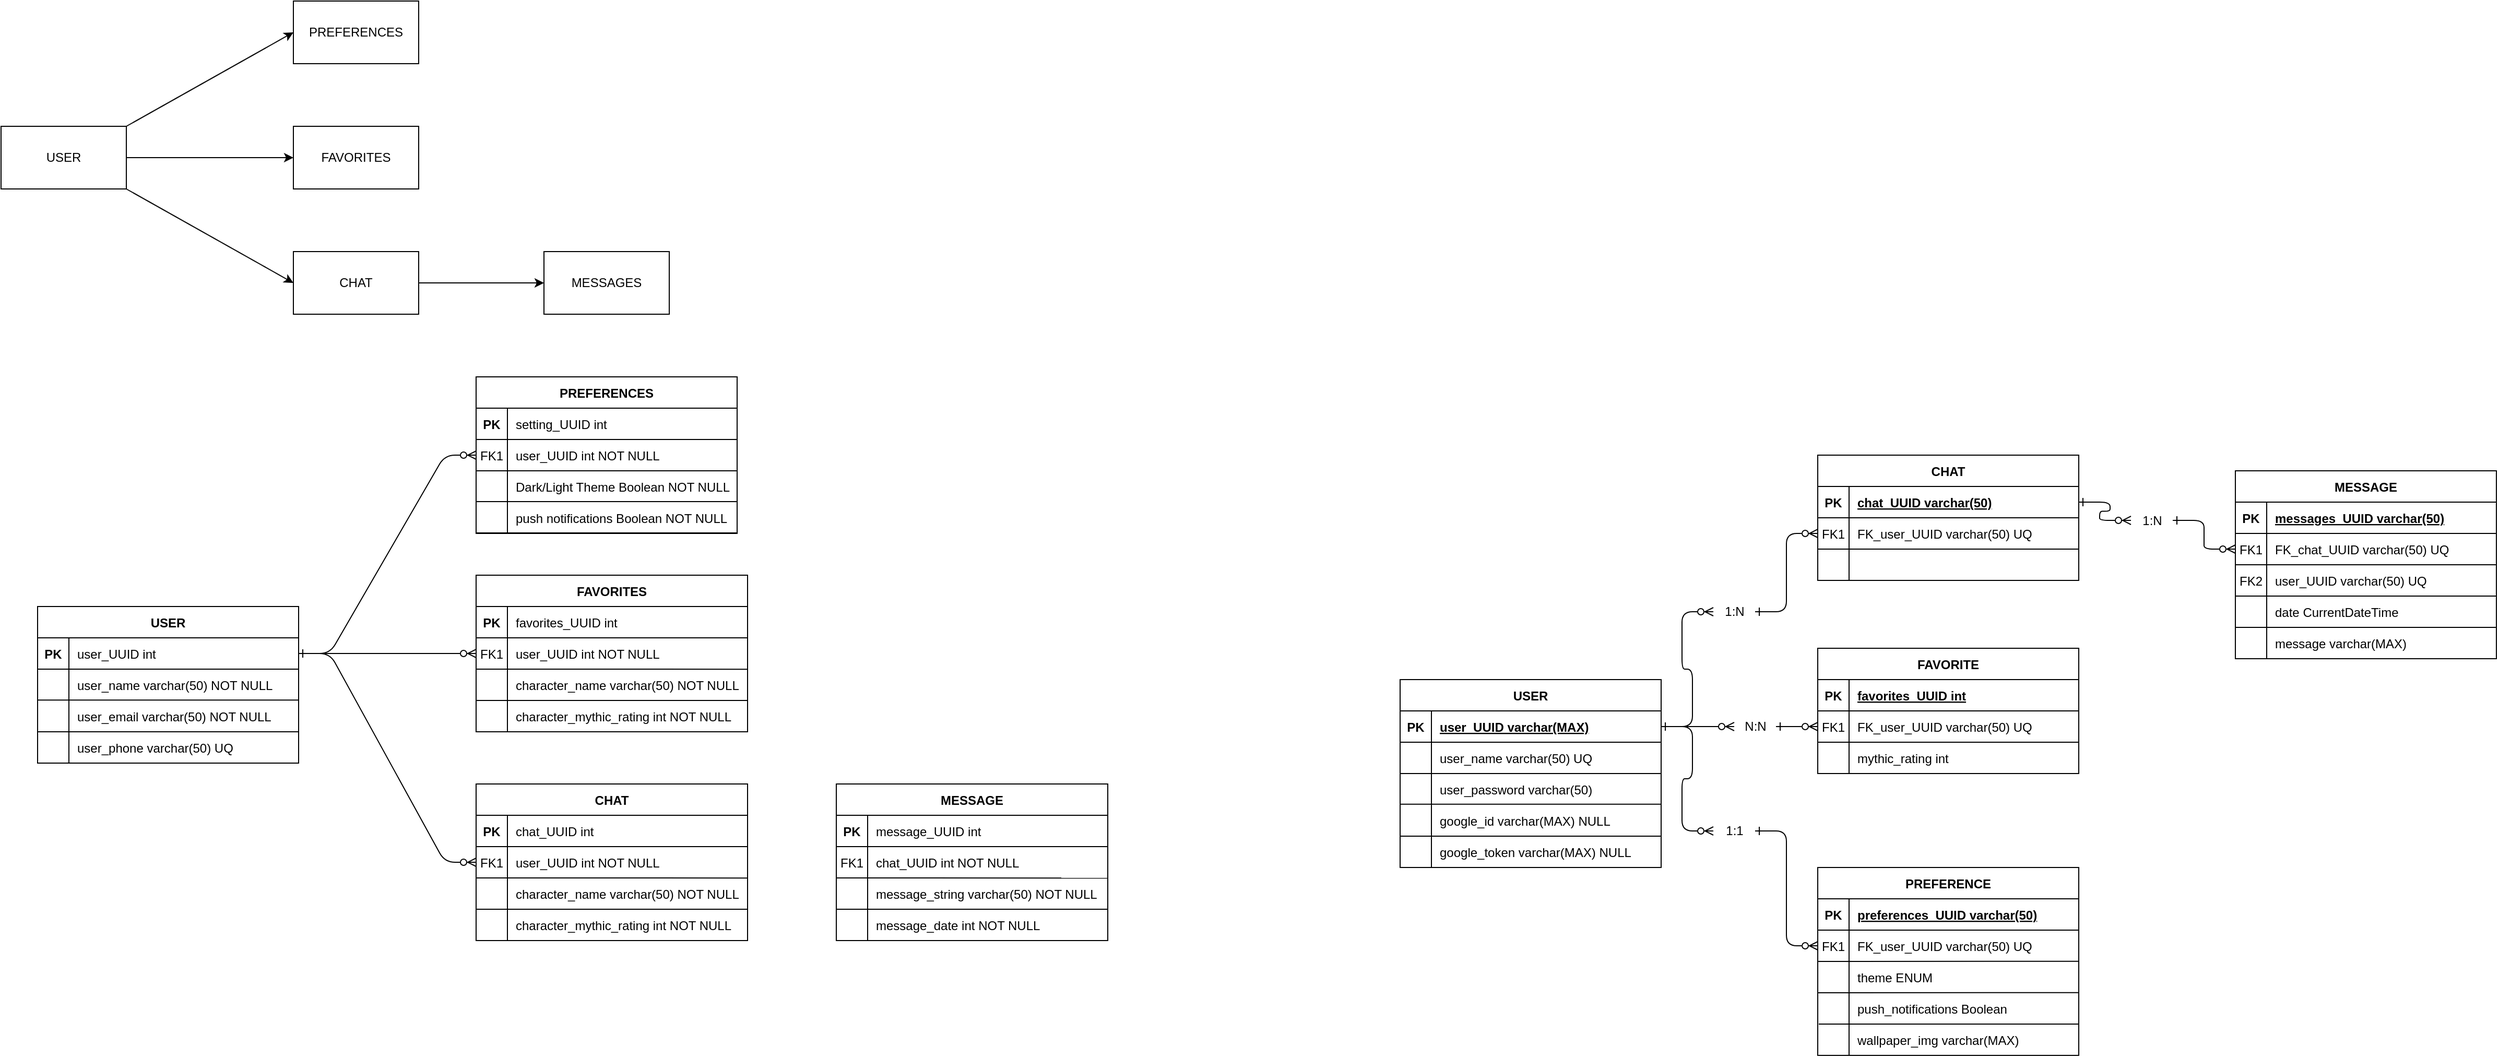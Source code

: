 <mxfile version="24.2.2" type="device">
  <diagram id="R2lEEEUBdFMjLlhIrx00" name="Page-1">
    <mxGraphModel dx="1434" dy="754" grid="1" gridSize="10" guides="1" tooltips="1" connect="1" arrows="1" fold="1" page="1" pageScale="1" pageWidth="850" pageHeight="1100" math="0" shadow="0" extFonts="Permanent Marker^https://fonts.googleapis.com/css?family=Permanent+Marker">
      <root>
        <mxCell id="0" />
        <mxCell id="1" parent="0" />
        <mxCell id="pJBDbU0Bk885zVce_EuW-1" value="" style="edgeStyle=entityRelationEdgeStyle;endArrow=ERzeroToMany;startArrow=ERone;endFill=1;startFill=0;" parent="1" source="pJBDbU0Bk885zVce_EuW-13" target="pJBDbU0Bk885zVce_EuW-6" edge="1">
          <mxGeometry width="100" height="100" relative="1" as="geometry">
            <mxPoint x="855" y="1420" as="sourcePoint" />
            <mxPoint x="955" y="1320" as="targetPoint" />
          </mxGeometry>
        </mxCell>
        <mxCell id="pJBDbU0Bk885zVce_EuW-2" value="PREFERENCES" style="shape=table;startSize=30;container=1;collapsible=1;childLayout=tableLayout;fixedRows=1;rowLines=0;fontStyle=1;align=center;resizeLast=1;" parent="1" vertex="1">
          <mxGeometry x="1015" y="740" width="250" height="150" as="geometry" />
        </mxCell>
        <mxCell id="pJBDbU0Bk885zVce_EuW-3" value="" style="shape=partialRectangle;collapsible=0;dropTarget=0;pointerEvents=0;fillColor=none;points=[[0,0.5],[1,0.5]];portConstraint=eastwest;top=0;left=0;right=0;bottom=1;" parent="pJBDbU0Bk885zVce_EuW-2" vertex="1">
          <mxGeometry y="30" width="250" height="30" as="geometry" />
        </mxCell>
        <mxCell id="pJBDbU0Bk885zVce_EuW-4" value="PK" style="shape=partialRectangle;overflow=hidden;connectable=0;fillColor=none;top=0;left=0;bottom=0;right=0;fontStyle=1;" parent="pJBDbU0Bk885zVce_EuW-3" vertex="1">
          <mxGeometry width="30" height="30" as="geometry">
            <mxRectangle width="30" height="30" as="alternateBounds" />
          </mxGeometry>
        </mxCell>
        <mxCell id="pJBDbU0Bk885zVce_EuW-5" value="setting_UUID int " style="shape=partialRectangle;overflow=hidden;connectable=0;fillColor=none;top=0;left=0;bottom=0;right=0;align=left;spacingLeft=6;fontStyle=0;" parent="pJBDbU0Bk885zVce_EuW-3" vertex="1">
          <mxGeometry x="30" width="220" height="30" as="geometry">
            <mxRectangle width="220" height="30" as="alternateBounds" />
          </mxGeometry>
        </mxCell>
        <mxCell id="pJBDbU0Bk885zVce_EuW-6" value="" style="shape=partialRectangle;collapsible=0;dropTarget=0;pointerEvents=0;fillColor=none;points=[[0,0.5],[1,0.5]];portConstraint=eastwest;top=0;left=0;right=0;bottom=0;" parent="pJBDbU0Bk885zVce_EuW-2" vertex="1">
          <mxGeometry y="60" width="250" height="30" as="geometry" />
        </mxCell>
        <mxCell id="pJBDbU0Bk885zVce_EuW-7" value="FK1" style="shape=partialRectangle;overflow=hidden;connectable=0;fillColor=none;top=0;left=0;bottom=0;right=0;" parent="pJBDbU0Bk885zVce_EuW-6" vertex="1">
          <mxGeometry width="30" height="30" as="geometry">
            <mxRectangle width="30" height="30" as="alternateBounds" />
          </mxGeometry>
        </mxCell>
        <mxCell id="pJBDbU0Bk885zVce_EuW-8" value="user_UUID int NOT NULL" style="shape=partialRectangle;overflow=hidden;connectable=0;fillColor=none;top=0;left=0;bottom=0;right=0;align=left;spacingLeft=6;" parent="pJBDbU0Bk885zVce_EuW-6" vertex="1">
          <mxGeometry x="30" width="220" height="30" as="geometry">
            <mxRectangle width="220" height="30" as="alternateBounds" />
          </mxGeometry>
        </mxCell>
        <mxCell id="pJBDbU0Bk885zVce_EuW-9" value="" style="shape=partialRectangle;collapsible=0;dropTarget=0;pointerEvents=0;fillColor=none;points=[[0,0.5],[1,0.5]];portConstraint=eastwest;top=0;left=0;right=0;bottom=0;" parent="pJBDbU0Bk885zVce_EuW-2" vertex="1">
          <mxGeometry y="90" width="250" height="30" as="geometry" />
        </mxCell>
        <mxCell id="pJBDbU0Bk885zVce_EuW-10" value="" style="shape=partialRectangle;overflow=hidden;connectable=0;fillColor=none;top=0;left=0;bottom=0;right=0;" parent="pJBDbU0Bk885zVce_EuW-9" vertex="1">
          <mxGeometry width="30" height="30" as="geometry">
            <mxRectangle width="30" height="30" as="alternateBounds" />
          </mxGeometry>
        </mxCell>
        <mxCell id="pJBDbU0Bk885zVce_EuW-11" value="Dark/Light Theme Boolean NOT NULL" style="shape=partialRectangle;overflow=hidden;connectable=0;fillColor=none;top=0;left=0;bottom=0;right=0;align=left;spacingLeft=6;" parent="pJBDbU0Bk885zVce_EuW-9" vertex="1">
          <mxGeometry x="30" width="220" height="30" as="geometry">
            <mxRectangle width="220" height="30" as="alternateBounds" />
          </mxGeometry>
        </mxCell>
        <mxCell id="pJBDbU0Bk885zVce_EuW-12" value="USER" style="shape=table;startSize=30;container=1;collapsible=1;childLayout=tableLayout;fixedRows=1;rowLines=0;fontStyle=1;align=center;resizeLast=1;" parent="1" vertex="1">
          <mxGeometry x="595" y="960" width="250" height="150" as="geometry" />
        </mxCell>
        <mxCell id="pJBDbU0Bk885zVce_EuW-13" value="" style="shape=partialRectangle;collapsible=0;dropTarget=0;pointerEvents=0;fillColor=none;points=[[0,0.5],[1,0.5]];portConstraint=eastwest;top=0;left=0;right=0;bottom=1;" parent="pJBDbU0Bk885zVce_EuW-12" vertex="1">
          <mxGeometry y="30" width="250" height="30" as="geometry" />
        </mxCell>
        <mxCell id="pJBDbU0Bk885zVce_EuW-14" value="PK" style="shape=partialRectangle;overflow=hidden;connectable=0;fillColor=none;top=0;left=0;bottom=0;right=0;fontStyle=1;" parent="pJBDbU0Bk885zVce_EuW-13" vertex="1">
          <mxGeometry width="30" height="30" as="geometry">
            <mxRectangle width="30" height="30" as="alternateBounds" />
          </mxGeometry>
        </mxCell>
        <mxCell id="pJBDbU0Bk885zVce_EuW-15" value="user_UUID int" style="shape=partialRectangle;overflow=hidden;connectable=0;fillColor=none;top=0;left=0;bottom=0;right=0;align=left;spacingLeft=6;fontStyle=0;" parent="pJBDbU0Bk885zVce_EuW-13" vertex="1">
          <mxGeometry x="30" width="220" height="30" as="geometry">
            <mxRectangle width="220" height="30" as="alternateBounds" />
          </mxGeometry>
        </mxCell>
        <mxCell id="pJBDbU0Bk885zVce_EuW-16" value="" style="shape=partialRectangle;collapsible=0;dropTarget=0;pointerEvents=0;fillColor=none;points=[[0,0.5],[1,0.5]];portConstraint=eastwest;top=0;left=0;right=0;bottom=0;" parent="pJBDbU0Bk885zVce_EuW-12" vertex="1">
          <mxGeometry y="60" width="250" height="30" as="geometry" />
        </mxCell>
        <mxCell id="pJBDbU0Bk885zVce_EuW-17" value="" style="shape=partialRectangle;overflow=hidden;connectable=0;fillColor=none;top=0;left=0;bottom=0;right=0;" parent="pJBDbU0Bk885zVce_EuW-16" vertex="1">
          <mxGeometry width="30" height="30" as="geometry">
            <mxRectangle width="30" height="30" as="alternateBounds" />
          </mxGeometry>
        </mxCell>
        <mxCell id="pJBDbU0Bk885zVce_EuW-18" value="user_name varchar(50) NOT NULL" style="shape=partialRectangle;overflow=hidden;connectable=0;fillColor=none;top=0;left=0;bottom=0;right=0;align=left;spacingLeft=6;" parent="pJBDbU0Bk885zVce_EuW-16" vertex="1">
          <mxGeometry x="30" width="220" height="30" as="geometry">
            <mxRectangle width="220" height="30" as="alternateBounds" />
          </mxGeometry>
        </mxCell>
        <mxCell id="pJBDbU0Bk885zVce_EuW-19" value="" style="endArrow=none;html=1;rounded=0;exitX=-0.001;exitY=0.987;exitDx=0;exitDy=0;exitPerimeter=0;entryX=0.998;entryY=0.987;entryDx=0;entryDy=0;entryPerimeter=0;" parent="pJBDbU0Bk885zVce_EuW-12" source="pJBDbU0Bk885zVce_EuW-16" target="pJBDbU0Bk885zVce_EuW-16" edge="1">
          <mxGeometry width="50" height="50" relative="1" as="geometry">
            <mxPoint x="130" y="130" as="sourcePoint" />
            <mxPoint x="290" y="140" as="targetPoint" />
          </mxGeometry>
        </mxCell>
        <mxCell id="pJBDbU0Bk885zVce_EuW-20" value="" style="endArrow=none;html=1;rounded=0;" parent="1" edge="1">
          <mxGeometry width="50" height="50" relative="1" as="geometry">
            <mxPoint x="625" y="1110" as="sourcePoint" />
            <mxPoint x="625" y="1050" as="targetPoint" />
          </mxGeometry>
        </mxCell>
        <mxCell id="pJBDbU0Bk885zVce_EuW-21" value="user_email varchar(50) NOT NULL" style="shape=partialRectangle;overflow=hidden;connectable=0;fillColor=none;top=0;left=0;bottom=0;right=0;align=left;spacingLeft=6;" parent="1" vertex="1">
          <mxGeometry x="625" y="1050" width="220" height="30" as="geometry">
            <mxRectangle width="220" height="30" as="alternateBounds" />
          </mxGeometry>
        </mxCell>
        <mxCell id="pJBDbU0Bk885zVce_EuW-22" value="user_phone varchar(50) UQ" style="shape=partialRectangle;overflow=hidden;connectable=0;fillColor=none;top=0;left=0;bottom=0;right=0;align=left;spacingLeft=6;" parent="1" vertex="1">
          <mxGeometry x="625" y="1080" width="220" height="30" as="geometry">
            <mxRectangle width="220" height="30" as="alternateBounds" />
          </mxGeometry>
        </mxCell>
        <mxCell id="pJBDbU0Bk885zVce_EuW-23" value="" style="endArrow=none;html=1;rounded=0;exitX=-0.001;exitY=0.987;exitDx=0;exitDy=0;exitPerimeter=0;entryX=0.998;entryY=0.987;entryDx=0;entryDy=0;entryPerimeter=0;" parent="1" edge="1">
          <mxGeometry width="50" height="50" relative="1" as="geometry">
            <mxPoint x="595" y="1080" as="sourcePoint" />
            <mxPoint x="845" y="1080" as="targetPoint" />
          </mxGeometry>
        </mxCell>
        <mxCell id="pJBDbU0Bk885zVce_EuW-24" value="" style="endArrow=none;html=1;rounded=0;exitX=-0.001;exitY=0.987;exitDx=0;exitDy=0;exitPerimeter=0;entryX=0.998;entryY=0.987;entryDx=0;entryDy=0;entryPerimeter=0;" parent="1" edge="1">
          <mxGeometry width="50" height="50" relative="1" as="geometry">
            <mxPoint x="595" y="1110" as="sourcePoint" />
            <mxPoint x="845" y="1110" as="targetPoint" />
          </mxGeometry>
        </mxCell>
        <mxCell id="pJBDbU0Bk885zVce_EuW-25" value="" style="endArrow=none;html=1;rounded=0;exitX=-0.001;exitY=0.987;exitDx=0;exitDy=0;exitPerimeter=0;entryX=0.998;entryY=0.987;entryDx=0;entryDy=0;entryPerimeter=0;" parent="1" edge="1">
          <mxGeometry width="50" height="50" relative="1" as="geometry">
            <mxPoint x="1015" y="830" as="sourcePoint" />
            <mxPoint x="1265" y="830" as="targetPoint" />
          </mxGeometry>
        </mxCell>
        <mxCell id="pJBDbU0Bk885zVce_EuW-26" value="" style="endArrow=none;html=1;rounded=0;exitX=-0.001;exitY=0.987;exitDx=0;exitDy=0;exitPerimeter=0;entryX=0.998;entryY=0.987;entryDx=0;entryDy=0;entryPerimeter=0;" parent="1" edge="1">
          <mxGeometry width="50" height="50" relative="1" as="geometry">
            <mxPoint x="1015" y="859.52" as="sourcePoint" />
            <mxPoint x="1265" y="859.52" as="targetPoint" />
          </mxGeometry>
        </mxCell>
        <mxCell id="pJBDbU0Bk885zVce_EuW-27" value="" style="endArrow=none;html=1;rounded=0;exitX=-0.001;exitY=0.987;exitDx=0;exitDy=0;exitPerimeter=0;entryX=0.998;entryY=0.987;entryDx=0;entryDy=0;entryPerimeter=0;" parent="1" edge="1">
          <mxGeometry width="50" height="50" relative="1" as="geometry">
            <mxPoint x="1015" y="889.52" as="sourcePoint" />
            <mxPoint x="1265" y="889.52" as="targetPoint" />
          </mxGeometry>
        </mxCell>
        <mxCell id="pJBDbU0Bk885zVce_EuW-28" value="" style="endArrow=none;html=1;rounded=0;" parent="1" edge="1">
          <mxGeometry width="50" height="50" relative="1" as="geometry">
            <mxPoint x="1045" y="890" as="sourcePoint" />
            <mxPoint x="1045" y="860" as="targetPoint" />
          </mxGeometry>
        </mxCell>
        <mxCell id="pJBDbU0Bk885zVce_EuW-29" value="push notifications Boolean NOT NULL" style="shape=partialRectangle;overflow=hidden;connectable=0;fillColor=none;top=0;left=0;bottom=0;right=0;align=left;spacingLeft=6;" parent="1" vertex="1">
          <mxGeometry x="1045" y="860" width="220" height="30" as="geometry">
            <mxRectangle width="220" height="30" as="alternateBounds" />
          </mxGeometry>
        </mxCell>
        <mxCell id="pJBDbU0Bk885zVce_EuW-30" value="USER" style="rounded=0;whiteSpace=wrap;html=1;" parent="1" vertex="1">
          <mxGeometry x="560" y="500" width="120" height="60" as="geometry" />
        </mxCell>
        <mxCell id="pJBDbU0Bk885zVce_EuW-31" value="PREFERENCES" style="rounded=0;whiteSpace=wrap;html=1;" parent="1" vertex="1">
          <mxGeometry x="840" y="380" width="120" height="60" as="geometry" />
        </mxCell>
        <mxCell id="pJBDbU0Bk885zVce_EuW-32" value="FAVORITES" style="rounded=0;whiteSpace=wrap;html=1;" parent="1" vertex="1">
          <mxGeometry x="840" y="500" width="120" height="60" as="geometry" />
        </mxCell>
        <mxCell id="pJBDbU0Bk885zVce_EuW-33" value="MESSAGES" style="rounded=0;whiteSpace=wrap;html=1;" parent="1" vertex="1">
          <mxGeometry x="1080" y="620" width="120" height="60" as="geometry" />
        </mxCell>
        <mxCell id="pJBDbU0Bk885zVce_EuW-34" value="CHAT" style="rounded=0;whiteSpace=wrap;html=1;" parent="1" vertex="1">
          <mxGeometry x="840" y="620" width="120" height="60" as="geometry" />
        </mxCell>
        <mxCell id="pJBDbU0Bk885zVce_EuW-35" value="" style="endArrow=classic;html=1;rounded=0;exitX=1;exitY=0;exitDx=0;exitDy=0;entryX=0;entryY=0.5;entryDx=0;entryDy=0;" parent="1" source="pJBDbU0Bk885zVce_EuW-30" target="pJBDbU0Bk885zVce_EuW-31" edge="1">
          <mxGeometry width="50" height="50" relative="1" as="geometry">
            <mxPoint x="1080" y="710" as="sourcePoint" />
            <mxPoint x="1130" y="660" as="targetPoint" />
          </mxGeometry>
        </mxCell>
        <mxCell id="pJBDbU0Bk885zVce_EuW-36" value="" style="endArrow=classic;html=1;rounded=0;exitX=1;exitY=0.5;exitDx=0;exitDy=0;entryX=0;entryY=0.5;entryDx=0;entryDy=0;" parent="1" source="pJBDbU0Bk885zVce_EuW-30" target="pJBDbU0Bk885zVce_EuW-32" edge="1">
          <mxGeometry width="50" height="50" relative="1" as="geometry">
            <mxPoint x="700" y="520" as="sourcePoint" />
            <mxPoint x="860" y="430" as="targetPoint" />
          </mxGeometry>
        </mxCell>
        <mxCell id="pJBDbU0Bk885zVce_EuW-37" value="" style="endArrow=classic;html=1;rounded=0;exitX=1;exitY=1;exitDx=0;exitDy=0;entryX=0;entryY=0.5;entryDx=0;entryDy=0;" parent="1" source="pJBDbU0Bk885zVce_EuW-30" target="pJBDbU0Bk885zVce_EuW-34" edge="1">
          <mxGeometry width="50" height="50" relative="1" as="geometry">
            <mxPoint x="710" y="530" as="sourcePoint" />
            <mxPoint x="870" y="440" as="targetPoint" />
          </mxGeometry>
        </mxCell>
        <mxCell id="pJBDbU0Bk885zVce_EuW-38" value="" style="endArrow=classic;html=1;rounded=0;exitX=1;exitY=0.5;exitDx=0;exitDy=0;entryX=0;entryY=0.5;entryDx=0;entryDy=0;" parent="1" source="pJBDbU0Bk885zVce_EuW-34" target="pJBDbU0Bk885zVce_EuW-33" edge="1">
          <mxGeometry width="50" height="50" relative="1" as="geometry">
            <mxPoint x="720" y="540" as="sourcePoint" />
            <mxPoint x="880" y="450" as="targetPoint" />
          </mxGeometry>
        </mxCell>
        <mxCell id="pJBDbU0Bk885zVce_EuW-39" value="FAVORITES" style="shape=table;startSize=30;container=1;collapsible=1;childLayout=tableLayout;fixedRows=1;rowLines=0;fontStyle=1;align=center;resizeLast=1;" parent="1" vertex="1">
          <mxGeometry x="1015" y="930" width="260" height="150" as="geometry" />
        </mxCell>
        <mxCell id="pJBDbU0Bk885zVce_EuW-40" value="" style="shape=partialRectangle;collapsible=0;dropTarget=0;pointerEvents=0;fillColor=none;points=[[0,0.5],[1,0.5]];portConstraint=eastwest;top=0;left=0;right=0;bottom=1;" parent="pJBDbU0Bk885zVce_EuW-39" vertex="1">
          <mxGeometry y="30" width="260" height="30" as="geometry" />
        </mxCell>
        <mxCell id="pJBDbU0Bk885zVce_EuW-41" value="PK" style="shape=partialRectangle;overflow=hidden;connectable=0;fillColor=none;top=0;left=0;bottom=0;right=0;fontStyle=1;" parent="pJBDbU0Bk885zVce_EuW-40" vertex="1">
          <mxGeometry width="30" height="30" as="geometry">
            <mxRectangle width="30" height="30" as="alternateBounds" />
          </mxGeometry>
        </mxCell>
        <mxCell id="pJBDbU0Bk885zVce_EuW-42" value="favorites_UUID int" style="shape=partialRectangle;overflow=hidden;connectable=0;fillColor=none;top=0;left=0;bottom=0;right=0;align=left;spacingLeft=6;fontStyle=0;" parent="pJBDbU0Bk885zVce_EuW-40" vertex="1">
          <mxGeometry x="30" width="230" height="30" as="geometry">
            <mxRectangle width="230" height="30" as="alternateBounds" />
          </mxGeometry>
        </mxCell>
        <mxCell id="pJBDbU0Bk885zVce_EuW-43" value="" style="shape=partialRectangle;collapsible=0;dropTarget=0;pointerEvents=0;fillColor=none;points=[[0,0.5],[1,0.5]];portConstraint=eastwest;top=0;left=0;right=0;bottom=0;" parent="pJBDbU0Bk885zVce_EuW-39" vertex="1">
          <mxGeometry y="60" width="260" height="30" as="geometry" />
        </mxCell>
        <mxCell id="pJBDbU0Bk885zVce_EuW-44" value="FK1" style="shape=partialRectangle;overflow=hidden;connectable=0;fillColor=none;top=0;left=0;bottom=0;right=0;" parent="pJBDbU0Bk885zVce_EuW-43" vertex="1">
          <mxGeometry width="30" height="30" as="geometry">
            <mxRectangle width="30" height="30" as="alternateBounds" />
          </mxGeometry>
        </mxCell>
        <mxCell id="pJBDbU0Bk885zVce_EuW-45" value="user_UUID int NOT NULL" style="shape=partialRectangle;overflow=hidden;connectable=0;fillColor=none;top=0;left=0;bottom=0;right=0;align=left;spacingLeft=6;" parent="pJBDbU0Bk885zVce_EuW-43" vertex="1">
          <mxGeometry x="30" width="230" height="30" as="geometry">
            <mxRectangle width="230" height="30" as="alternateBounds" />
          </mxGeometry>
        </mxCell>
        <mxCell id="pJBDbU0Bk885zVce_EuW-46" value="" style="shape=partialRectangle;collapsible=0;dropTarget=0;pointerEvents=0;fillColor=none;points=[[0,0.5],[1,0.5]];portConstraint=eastwest;top=0;left=0;right=0;bottom=0;" parent="pJBDbU0Bk885zVce_EuW-39" vertex="1">
          <mxGeometry y="90" width="260" height="30" as="geometry" />
        </mxCell>
        <mxCell id="pJBDbU0Bk885zVce_EuW-47" value="" style="shape=partialRectangle;overflow=hidden;connectable=0;fillColor=none;top=0;left=0;bottom=0;right=0;" parent="pJBDbU0Bk885zVce_EuW-46" vertex="1">
          <mxGeometry width="30" height="30" as="geometry">
            <mxRectangle width="30" height="30" as="alternateBounds" />
          </mxGeometry>
        </mxCell>
        <mxCell id="pJBDbU0Bk885zVce_EuW-48" value="character_name varchar(50) NOT NULL" style="shape=partialRectangle;overflow=hidden;connectable=0;fillColor=none;top=0;left=0;bottom=0;right=0;align=left;spacingLeft=6;" parent="pJBDbU0Bk885zVce_EuW-46" vertex="1">
          <mxGeometry x="30" width="230" height="30" as="geometry">
            <mxRectangle width="230" height="30" as="alternateBounds" />
          </mxGeometry>
        </mxCell>
        <mxCell id="pJBDbU0Bk885zVce_EuW-49" value="" style="edgeStyle=entityRelationEdgeStyle;endArrow=ERzeroToMany;startArrow=ERone;endFill=1;startFill=0;exitX=1;exitY=0.5;exitDx=0;exitDy=0;entryX=0;entryY=0.5;entryDx=0;entryDy=0;" parent="1" source="pJBDbU0Bk885zVce_EuW-13" target="pJBDbU0Bk885zVce_EuW-43" edge="1">
          <mxGeometry width="100" height="100" relative="1" as="geometry">
            <mxPoint x="885" y="855" as="sourcePoint" />
            <mxPoint x="1035" y="855" as="targetPoint" />
          </mxGeometry>
        </mxCell>
        <mxCell id="pJBDbU0Bk885zVce_EuW-50" value="" style="endArrow=none;html=1;rounded=0;exitX=-0.001;exitY=0.987;exitDx=0;exitDy=0;exitPerimeter=0;entryX=1;entryY=0.003;entryDx=0;entryDy=0;entryPerimeter=0;" parent="1" target="pJBDbU0Bk885zVce_EuW-46" edge="1">
          <mxGeometry width="50" height="50" relative="1" as="geometry">
            <mxPoint x="1015" y="1020" as="sourcePoint" />
            <mxPoint x="1265" y="1020" as="targetPoint" />
          </mxGeometry>
        </mxCell>
        <mxCell id="pJBDbU0Bk885zVce_EuW-51" value="" style="endArrow=none;html=1;rounded=0;exitX=-0.001;exitY=0.987;exitDx=0;exitDy=0;exitPerimeter=0;" parent="1" edge="1">
          <mxGeometry width="50" height="50" relative="1" as="geometry">
            <mxPoint x="1015" y="1050" as="sourcePoint" />
            <mxPoint x="1275" y="1050" as="targetPoint" />
          </mxGeometry>
        </mxCell>
        <mxCell id="pJBDbU0Bk885zVce_EuW-52" value="" style="endArrow=none;html=1;rounded=0;" parent="1" edge="1">
          <mxGeometry width="50" height="50" relative="1" as="geometry">
            <mxPoint x="1045" y="1050" as="sourcePoint" />
            <mxPoint x="1045" y="1080" as="targetPoint" />
          </mxGeometry>
        </mxCell>
        <mxCell id="pJBDbU0Bk885zVce_EuW-53" value="character_mythic_rating int NOT NULL" style="shape=partialRectangle;overflow=hidden;connectable=0;fillColor=none;top=0;left=0;bottom=0;right=0;align=left;spacingLeft=6;" parent="1" vertex="1">
          <mxGeometry x="1045" y="1050" width="220" height="30" as="geometry">
            <mxRectangle width="220" height="30" as="alternateBounds" />
          </mxGeometry>
        </mxCell>
        <mxCell id="pJBDbU0Bk885zVce_EuW-54" value="CHAT" style="shape=table;startSize=30;container=1;collapsible=1;childLayout=tableLayout;fixedRows=1;rowLines=0;fontStyle=1;align=center;resizeLast=1;" parent="1" vertex="1">
          <mxGeometry x="1015" y="1130" width="260" height="150" as="geometry" />
        </mxCell>
        <mxCell id="pJBDbU0Bk885zVce_EuW-55" value="" style="shape=partialRectangle;collapsible=0;dropTarget=0;pointerEvents=0;fillColor=none;points=[[0,0.5],[1,0.5]];portConstraint=eastwest;top=0;left=0;right=0;bottom=1;" parent="pJBDbU0Bk885zVce_EuW-54" vertex="1">
          <mxGeometry y="30" width="260" height="30" as="geometry" />
        </mxCell>
        <mxCell id="pJBDbU0Bk885zVce_EuW-56" value="PK" style="shape=partialRectangle;overflow=hidden;connectable=0;fillColor=none;top=0;left=0;bottom=0;right=0;fontStyle=1;" parent="pJBDbU0Bk885zVce_EuW-55" vertex="1">
          <mxGeometry width="30" height="30" as="geometry">
            <mxRectangle width="30" height="30" as="alternateBounds" />
          </mxGeometry>
        </mxCell>
        <mxCell id="pJBDbU0Bk885zVce_EuW-57" value="chat_UUID int" style="shape=partialRectangle;overflow=hidden;connectable=0;fillColor=none;top=0;left=0;bottom=0;right=0;align=left;spacingLeft=6;fontStyle=0;" parent="pJBDbU0Bk885zVce_EuW-55" vertex="1">
          <mxGeometry x="30" width="230" height="30" as="geometry">
            <mxRectangle width="230" height="30" as="alternateBounds" />
          </mxGeometry>
        </mxCell>
        <mxCell id="pJBDbU0Bk885zVce_EuW-58" value="" style="shape=partialRectangle;collapsible=0;dropTarget=0;pointerEvents=0;fillColor=none;points=[[0,0.5],[1,0.5]];portConstraint=eastwest;top=0;left=0;right=0;bottom=0;" parent="pJBDbU0Bk885zVce_EuW-54" vertex="1">
          <mxGeometry y="60" width="260" height="30" as="geometry" />
        </mxCell>
        <mxCell id="pJBDbU0Bk885zVce_EuW-59" value="FK1" style="shape=partialRectangle;overflow=hidden;connectable=0;fillColor=none;top=0;left=0;bottom=0;right=0;" parent="pJBDbU0Bk885zVce_EuW-58" vertex="1">
          <mxGeometry width="30" height="30" as="geometry">
            <mxRectangle width="30" height="30" as="alternateBounds" />
          </mxGeometry>
        </mxCell>
        <mxCell id="pJBDbU0Bk885zVce_EuW-60" value="user_UUID int NOT NULL" style="shape=partialRectangle;overflow=hidden;connectable=0;fillColor=none;top=0;left=0;bottom=0;right=0;align=left;spacingLeft=6;" parent="pJBDbU0Bk885zVce_EuW-58" vertex="1">
          <mxGeometry x="30" width="230" height="30" as="geometry">
            <mxRectangle width="230" height="30" as="alternateBounds" />
          </mxGeometry>
        </mxCell>
        <mxCell id="pJBDbU0Bk885zVce_EuW-61" value="" style="shape=partialRectangle;collapsible=0;dropTarget=0;pointerEvents=0;fillColor=none;points=[[0,0.5],[1,0.5]];portConstraint=eastwest;top=0;left=0;right=0;bottom=0;" parent="pJBDbU0Bk885zVce_EuW-54" vertex="1">
          <mxGeometry y="90" width="260" height="30" as="geometry" />
        </mxCell>
        <mxCell id="pJBDbU0Bk885zVce_EuW-62" value="" style="shape=partialRectangle;overflow=hidden;connectable=0;fillColor=none;top=0;left=0;bottom=0;right=0;" parent="pJBDbU0Bk885zVce_EuW-61" vertex="1">
          <mxGeometry width="30" height="30" as="geometry">
            <mxRectangle width="30" height="30" as="alternateBounds" />
          </mxGeometry>
        </mxCell>
        <mxCell id="pJBDbU0Bk885zVce_EuW-63" value="character_name varchar(50) NOT NULL" style="shape=partialRectangle;overflow=hidden;connectable=0;fillColor=none;top=0;left=0;bottom=0;right=0;align=left;spacingLeft=6;" parent="pJBDbU0Bk885zVce_EuW-61" vertex="1">
          <mxGeometry x="30" width="230" height="30" as="geometry">
            <mxRectangle width="230" height="30" as="alternateBounds" />
          </mxGeometry>
        </mxCell>
        <mxCell id="pJBDbU0Bk885zVce_EuW-64" value="" style="endArrow=none;html=1;rounded=0;exitX=-0.001;exitY=0.987;exitDx=0;exitDy=0;exitPerimeter=0;entryX=1;entryY=0.003;entryDx=0;entryDy=0;entryPerimeter=0;" parent="1" target="pJBDbU0Bk885zVce_EuW-61" edge="1">
          <mxGeometry width="50" height="50" relative="1" as="geometry">
            <mxPoint x="1015" y="1220" as="sourcePoint" />
            <mxPoint x="1265" y="1220" as="targetPoint" />
          </mxGeometry>
        </mxCell>
        <mxCell id="pJBDbU0Bk885zVce_EuW-65" value="" style="endArrow=none;html=1;rounded=0;exitX=-0.001;exitY=0.987;exitDx=0;exitDy=0;exitPerimeter=0;" parent="1" edge="1">
          <mxGeometry width="50" height="50" relative="1" as="geometry">
            <mxPoint x="1015" y="1250" as="sourcePoint" />
            <mxPoint x="1275" y="1250" as="targetPoint" />
          </mxGeometry>
        </mxCell>
        <mxCell id="pJBDbU0Bk885zVce_EuW-66" value="" style="endArrow=none;html=1;rounded=0;" parent="1" edge="1">
          <mxGeometry width="50" height="50" relative="1" as="geometry">
            <mxPoint x="1045" y="1250" as="sourcePoint" />
            <mxPoint x="1045" y="1280" as="targetPoint" />
          </mxGeometry>
        </mxCell>
        <mxCell id="pJBDbU0Bk885zVce_EuW-67" value="character_mythic_rating int NOT NULL" style="shape=partialRectangle;overflow=hidden;connectable=0;fillColor=none;top=0;left=0;bottom=0;right=0;align=left;spacingLeft=6;" parent="1" vertex="1">
          <mxGeometry x="1045" y="1250" width="220" height="30" as="geometry">
            <mxRectangle width="220" height="30" as="alternateBounds" />
          </mxGeometry>
        </mxCell>
        <mxCell id="pJBDbU0Bk885zVce_EuW-68" value="" style="edgeStyle=entityRelationEdgeStyle;endArrow=ERzeroToMany;startArrow=ERone;endFill=1;startFill=0;exitX=1;exitY=0.5;exitDx=0;exitDy=0;entryX=0;entryY=0.5;entryDx=0;entryDy=0;" parent="1" source="pJBDbU0Bk885zVce_EuW-13" target="pJBDbU0Bk885zVce_EuW-58" edge="1">
          <mxGeometry width="100" height="100" relative="1" as="geometry">
            <mxPoint x="875" y="975" as="sourcePoint" />
            <mxPoint x="1025" y="1015" as="targetPoint" />
          </mxGeometry>
        </mxCell>
        <mxCell id="pJBDbU0Bk885zVce_EuW-69" value="MESSAGE" style="shape=table;startSize=30;container=1;collapsible=1;childLayout=tableLayout;fixedRows=1;rowLines=0;fontStyle=1;align=center;resizeLast=1;" parent="1" vertex="1">
          <mxGeometry x="1360" y="1130" width="260" height="150" as="geometry" />
        </mxCell>
        <mxCell id="pJBDbU0Bk885zVce_EuW-70" value="" style="shape=partialRectangle;collapsible=0;dropTarget=0;pointerEvents=0;fillColor=none;points=[[0,0.5],[1,0.5]];portConstraint=eastwest;top=0;left=0;right=0;bottom=1;" parent="pJBDbU0Bk885zVce_EuW-69" vertex="1">
          <mxGeometry y="30" width="260" height="30" as="geometry" />
        </mxCell>
        <mxCell id="pJBDbU0Bk885zVce_EuW-71" value="PK" style="shape=partialRectangle;overflow=hidden;connectable=0;fillColor=none;top=0;left=0;bottom=0;right=0;fontStyle=1;" parent="pJBDbU0Bk885zVce_EuW-70" vertex="1">
          <mxGeometry width="30" height="30" as="geometry">
            <mxRectangle width="30" height="30" as="alternateBounds" />
          </mxGeometry>
        </mxCell>
        <mxCell id="pJBDbU0Bk885zVce_EuW-72" value="message_UUID int" style="shape=partialRectangle;overflow=hidden;connectable=0;fillColor=none;top=0;left=0;bottom=0;right=0;align=left;spacingLeft=6;fontStyle=0;" parent="pJBDbU0Bk885zVce_EuW-70" vertex="1">
          <mxGeometry x="30" width="230" height="30" as="geometry">
            <mxRectangle width="230" height="30" as="alternateBounds" />
          </mxGeometry>
        </mxCell>
        <mxCell id="pJBDbU0Bk885zVce_EuW-73" value="" style="shape=partialRectangle;collapsible=0;dropTarget=0;pointerEvents=0;fillColor=none;points=[[0,0.5],[1,0.5]];portConstraint=eastwest;top=0;left=0;right=0;bottom=0;" parent="pJBDbU0Bk885zVce_EuW-69" vertex="1">
          <mxGeometry y="60" width="260" height="30" as="geometry" />
        </mxCell>
        <mxCell id="pJBDbU0Bk885zVce_EuW-74" value="FK1" style="shape=partialRectangle;overflow=hidden;connectable=0;fillColor=none;top=0;left=0;bottom=0;right=0;" parent="pJBDbU0Bk885zVce_EuW-73" vertex="1">
          <mxGeometry width="30" height="30" as="geometry">
            <mxRectangle width="30" height="30" as="alternateBounds" />
          </mxGeometry>
        </mxCell>
        <mxCell id="pJBDbU0Bk885zVce_EuW-75" value="chat_UUID int NOT NULL" style="shape=partialRectangle;overflow=hidden;connectable=0;fillColor=none;top=0;left=0;bottom=0;right=0;align=left;spacingLeft=6;" parent="pJBDbU0Bk885zVce_EuW-73" vertex="1">
          <mxGeometry x="30" width="230" height="30" as="geometry">
            <mxRectangle width="230" height="30" as="alternateBounds" />
          </mxGeometry>
        </mxCell>
        <mxCell id="pJBDbU0Bk885zVce_EuW-76" value="" style="shape=partialRectangle;collapsible=0;dropTarget=0;pointerEvents=0;fillColor=none;points=[[0,0.5],[1,0.5]];portConstraint=eastwest;top=0;left=0;right=0;bottom=0;" parent="pJBDbU0Bk885zVce_EuW-69" vertex="1">
          <mxGeometry y="90" width="260" height="30" as="geometry" />
        </mxCell>
        <mxCell id="pJBDbU0Bk885zVce_EuW-77" value="" style="shape=partialRectangle;overflow=hidden;connectable=0;fillColor=none;top=0;left=0;bottom=0;right=0;" parent="pJBDbU0Bk885zVce_EuW-76" vertex="1">
          <mxGeometry width="30" height="30" as="geometry">
            <mxRectangle width="30" height="30" as="alternateBounds" />
          </mxGeometry>
        </mxCell>
        <mxCell id="pJBDbU0Bk885zVce_EuW-78" value="message_string varchar(50) NOT NULL" style="shape=partialRectangle;overflow=hidden;connectable=0;fillColor=none;top=0;left=0;bottom=0;right=0;align=left;spacingLeft=6;" parent="pJBDbU0Bk885zVce_EuW-76" vertex="1">
          <mxGeometry x="30" width="230" height="30" as="geometry">
            <mxRectangle width="230" height="30" as="alternateBounds" />
          </mxGeometry>
        </mxCell>
        <mxCell id="pJBDbU0Bk885zVce_EuW-79" value="" style="endArrow=none;html=1;rounded=0;exitX=-0.001;exitY=0.987;exitDx=0;exitDy=0;exitPerimeter=0;entryX=1;entryY=0.003;entryDx=0;entryDy=0;entryPerimeter=0;" parent="1" target="pJBDbU0Bk885zVce_EuW-76" edge="1">
          <mxGeometry width="50" height="50" relative="1" as="geometry">
            <mxPoint x="1360" y="1220" as="sourcePoint" />
            <mxPoint x="1610" y="1220" as="targetPoint" />
          </mxGeometry>
        </mxCell>
        <mxCell id="pJBDbU0Bk885zVce_EuW-80" value="" style="endArrow=none;html=1;rounded=0;exitX=-0.001;exitY=0.987;exitDx=0;exitDy=0;exitPerimeter=0;" parent="1" edge="1">
          <mxGeometry width="50" height="50" relative="1" as="geometry">
            <mxPoint x="1360" y="1250" as="sourcePoint" />
            <mxPoint x="1620" y="1250" as="targetPoint" />
          </mxGeometry>
        </mxCell>
        <mxCell id="pJBDbU0Bk885zVce_EuW-81" value="" style="endArrow=none;html=1;rounded=0;" parent="1" edge="1">
          <mxGeometry width="50" height="50" relative="1" as="geometry">
            <mxPoint x="1390" y="1250" as="sourcePoint" />
            <mxPoint x="1390" y="1280" as="targetPoint" />
          </mxGeometry>
        </mxCell>
        <mxCell id="pJBDbU0Bk885zVce_EuW-82" value="message_date int NOT NULL" style="shape=partialRectangle;overflow=hidden;connectable=0;fillColor=none;top=0;left=0;bottom=0;right=0;align=left;spacingLeft=6;" parent="1" vertex="1">
          <mxGeometry x="1390" y="1250" width="220" height="30" as="geometry">
            <mxRectangle width="220" height="30" as="alternateBounds" />
          </mxGeometry>
        </mxCell>
        <mxCell id="pJBDbU0Bk885zVce_EuW-83" value="MESSAGE" style="shape=table;startSize=30;container=1;collapsible=1;childLayout=tableLayout;fixedRows=1;rowLines=0;fontStyle=1;align=center;resizeLast=1;" parent="1" vertex="1">
          <mxGeometry x="2700" y="830" width="250" height="180" as="geometry" />
        </mxCell>
        <mxCell id="pJBDbU0Bk885zVce_EuW-84" value="" style="shape=partialRectangle;collapsible=0;dropTarget=0;pointerEvents=0;fillColor=none;points=[[0,0.5],[1,0.5]];portConstraint=eastwest;top=0;left=0;right=0;bottom=1;" parent="pJBDbU0Bk885zVce_EuW-83" vertex="1">
          <mxGeometry y="30" width="250" height="30" as="geometry" />
        </mxCell>
        <mxCell id="pJBDbU0Bk885zVce_EuW-85" value="PK" style="shape=partialRectangle;overflow=hidden;connectable=0;fillColor=none;top=0;left=0;bottom=0;right=0;fontStyle=1;" parent="pJBDbU0Bk885zVce_EuW-84" vertex="1">
          <mxGeometry width="30" height="30" as="geometry">
            <mxRectangle width="30" height="30" as="alternateBounds" />
          </mxGeometry>
        </mxCell>
        <mxCell id="pJBDbU0Bk885zVce_EuW-86" value="messages_UUID varchar(50)" style="shape=partialRectangle;overflow=hidden;connectable=0;fillColor=none;top=0;left=0;bottom=0;right=0;align=left;spacingLeft=6;fontStyle=5;" parent="pJBDbU0Bk885zVce_EuW-84" vertex="1">
          <mxGeometry x="30" width="220" height="30" as="geometry">
            <mxRectangle width="220" height="30" as="alternateBounds" />
          </mxGeometry>
        </mxCell>
        <mxCell id="pJBDbU0Bk885zVce_EuW-87" value="" style="shape=partialRectangle;collapsible=0;dropTarget=0;pointerEvents=0;fillColor=none;points=[[0,0.5],[1,0.5]];portConstraint=eastwest;top=0;left=0;right=0;bottom=0;" parent="pJBDbU0Bk885zVce_EuW-83" vertex="1">
          <mxGeometry y="60" width="250" height="30" as="geometry" />
        </mxCell>
        <mxCell id="pJBDbU0Bk885zVce_EuW-88" value="FK1" style="shape=partialRectangle;overflow=hidden;connectable=0;fillColor=none;top=0;left=0;bottom=0;right=0;" parent="pJBDbU0Bk885zVce_EuW-87" vertex="1">
          <mxGeometry width="30" height="30" as="geometry">
            <mxRectangle width="30" height="30" as="alternateBounds" />
          </mxGeometry>
        </mxCell>
        <mxCell id="pJBDbU0Bk885zVce_EuW-89" value="FK_chat_UUID varchar(50) UQ" style="shape=partialRectangle;overflow=hidden;connectable=0;fillColor=none;top=0;left=0;bottom=0;right=0;align=left;spacingLeft=6;" parent="pJBDbU0Bk885zVce_EuW-87" vertex="1">
          <mxGeometry x="30" width="220" height="30" as="geometry">
            <mxRectangle width="220" height="30" as="alternateBounds" />
          </mxGeometry>
        </mxCell>
        <mxCell id="pJBDbU0Bk885zVce_EuW-90" value="" style="shape=partialRectangle;collapsible=0;dropTarget=0;pointerEvents=0;fillColor=none;points=[[0,0.5],[1,0.5]];portConstraint=eastwest;top=0;left=0;right=0;bottom=0;" parent="pJBDbU0Bk885zVce_EuW-83" vertex="1">
          <mxGeometry y="90" width="250" height="30" as="geometry" />
        </mxCell>
        <mxCell id="pJBDbU0Bk885zVce_EuW-91" value="FK2" style="shape=partialRectangle;overflow=hidden;connectable=0;fillColor=none;top=0;left=0;bottom=0;right=0;" parent="pJBDbU0Bk885zVce_EuW-90" vertex="1">
          <mxGeometry width="30" height="30" as="geometry">
            <mxRectangle width="30" height="30" as="alternateBounds" />
          </mxGeometry>
        </mxCell>
        <mxCell id="pJBDbU0Bk885zVce_EuW-92" value="user_UUID varchar(50) UQ" style="shape=partialRectangle;overflow=hidden;connectable=0;fillColor=none;top=0;left=0;bottom=0;right=0;align=left;spacingLeft=6;" parent="pJBDbU0Bk885zVce_EuW-90" vertex="1">
          <mxGeometry x="30" width="220" height="30" as="geometry">
            <mxRectangle width="220" height="30" as="alternateBounds" />
          </mxGeometry>
        </mxCell>
        <mxCell id="pJBDbU0Bk885zVce_EuW-93" value="CHAT" style="shape=table;startSize=30;container=1;collapsible=1;childLayout=tableLayout;fixedRows=1;rowLines=0;fontStyle=1;align=center;resizeLast=1;" parent="1" vertex="1">
          <mxGeometry x="2300" y="815" width="250" height="120" as="geometry" />
        </mxCell>
        <mxCell id="pJBDbU0Bk885zVce_EuW-94" value="" style="shape=partialRectangle;collapsible=0;dropTarget=0;pointerEvents=0;fillColor=none;points=[[0,0.5],[1,0.5]];portConstraint=eastwest;top=0;left=0;right=0;bottom=1;" parent="pJBDbU0Bk885zVce_EuW-93" vertex="1">
          <mxGeometry y="30" width="250" height="30" as="geometry" />
        </mxCell>
        <mxCell id="pJBDbU0Bk885zVce_EuW-95" value="PK" style="shape=partialRectangle;overflow=hidden;connectable=0;fillColor=none;top=0;left=0;bottom=0;right=0;fontStyle=1;" parent="pJBDbU0Bk885zVce_EuW-94" vertex="1">
          <mxGeometry width="30" height="30" as="geometry">
            <mxRectangle width="30" height="30" as="alternateBounds" />
          </mxGeometry>
        </mxCell>
        <mxCell id="pJBDbU0Bk885zVce_EuW-96" value="chat_UUID varchar(50)" style="shape=partialRectangle;overflow=hidden;connectable=0;fillColor=none;top=0;left=0;bottom=0;right=0;align=left;spacingLeft=6;fontStyle=5;" parent="pJBDbU0Bk885zVce_EuW-94" vertex="1">
          <mxGeometry x="30" width="220" height="30" as="geometry">
            <mxRectangle width="220" height="30" as="alternateBounds" />
          </mxGeometry>
        </mxCell>
        <mxCell id="pJBDbU0Bk885zVce_EuW-97" value="" style="shape=partialRectangle;collapsible=0;dropTarget=0;pointerEvents=0;fillColor=none;points=[[0,0.5],[1,0.5]];portConstraint=eastwest;top=0;left=0;right=0;bottom=0;" parent="pJBDbU0Bk885zVce_EuW-93" vertex="1">
          <mxGeometry y="60" width="250" height="30" as="geometry" />
        </mxCell>
        <mxCell id="pJBDbU0Bk885zVce_EuW-98" value="FK1" style="shape=partialRectangle;overflow=hidden;connectable=0;fillColor=none;top=0;left=0;bottom=0;right=0;" parent="pJBDbU0Bk885zVce_EuW-97" vertex="1">
          <mxGeometry width="30" height="30" as="geometry">
            <mxRectangle width="30" height="30" as="alternateBounds" />
          </mxGeometry>
        </mxCell>
        <mxCell id="pJBDbU0Bk885zVce_EuW-99" value="FK_user_UUID varchar(50) UQ" style="shape=partialRectangle;overflow=hidden;connectable=0;fillColor=none;top=0;left=0;bottom=0;right=0;align=left;spacingLeft=6;" parent="pJBDbU0Bk885zVce_EuW-97" vertex="1">
          <mxGeometry x="30" width="220" height="30" as="geometry">
            <mxRectangle width="220" height="30" as="alternateBounds" />
          </mxGeometry>
        </mxCell>
        <mxCell id="pJBDbU0Bk885zVce_EuW-100" value="" style="shape=partialRectangle;collapsible=0;dropTarget=0;pointerEvents=0;fillColor=none;points=[[0,0.5],[1,0.5]];portConstraint=eastwest;top=0;left=0;right=0;bottom=0;" parent="pJBDbU0Bk885zVce_EuW-93" vertex="1">
          <mxGeometry y="90" width="250" height="30" as="geometry" />
        </mxCell>
        <mxCell id="pJBDbU0Bk885zVce_EuW-101" value="" style="shape=partialRectangle;overflow=hidden;connectable=0;fillColor=none;top=0;left=0;bottom=0;right=0;" parent="pJBDbU0Bk885zVce_EuW-100" vertex="1">
          <mxGeometry width="30" height="30" as="geometry">
            <mxRectangle width="30" height="30" as="alternateBounds" />
          </mxGeometry>
        </mxCell>
        <mxCell id="pJBDbU0Bk885zVce_EuW-102" value="" style="shape=partialRectangle;overflow=hidden;connectable=0;fillColor=none;top=0;left=0;bottom=0;right=0;align=left;spacingLeft=6;" parent="pJBDbU0Bk885zVce_EuW-100" vertex="1">
          <mxGeometry x="30" width="220" height="30" as="geometry">
            <mxRectangle width="220" height="30" as="alternateBounds" />
          </mxGeometry>
        </mxCell>
        <mxCell id="pJBDbU0Bk885zVce_EuW-103" value="" style="endArrow=none;html=1;rounded=0;exitX=0;exitY=0;exitDx=0;exitDy=0;exitPerimeter=0;entryX=0.998;entryY=0.998;entryDx=0;entryDy=0;entryPerimeter=0;" parent="pJBDbU0Bk885zVce_EuW-93" source="pJBDbU0Bk885zVce_EuW-100" target="pJBDbU0Bk885zVce_EuW-97" edge="1">
          <mxGeometry width="50" height="50" relative="1" as="geometry">
            <mxPoint x="80" y="160" as="sourcePoint" />
            <mxPoint x="130" y="110" as="targetPoint" />
          </mxGeometry>
        </mxCell>
        <mxCell id="pJBDbU0Bk885zVce_EuW-104" value="USER" style="shape=table;startSize=30;container=1;collapsible=1;childLayout=tableLayout;fixedRows=1;rowLines=0;fontStyle=1;align=center;resizeLast=1;" parent="1" vertex="1">
          <mxGeometry x="1900" y="1030" width="250" height="180" as="geometry" />
        </mxCell>
        <mxCell id="pJBDbU0Bk885zVce_EuW-105" value="" style="shape=partialRectangle;collapsible=0;dropTarget=0;pointerEvents=0;fillColor=none;points=[[0,0.5],[1,0.5]];portConstraint=eastwest;top=0;left=0;right=0;bottom=1;" parent="pJBDbU0Bk885zVce_EuW-104" vertex="1">
          <mxGeometry y="30" width="250" height="30" as="geometry" />
        </mxCell>
        <mxCell id="pJBDbU0Bk885zVce_EuW-106" value="PK" style="shape=partialRectangle;overflow=hidden;connectable=0;fillColor=none;top=0;left=0;bottom=0;right=0;fontStyle=1;" parent="pJBDbU0Bk885zVce_EuW-105" vertex="1">
          <mxGeometry width="30" height="30" as="geometry">
            <mxRectangle width="30" height="30" as="alternateBounds" />
          </mxGeometry>
        </mxCell>
        <mxCell id="pJBDbU0Bk885zVce_EuW-107" value="user_UUID varchar(MAX)" style="shape=partialRectangle;overflow=hidden;connectable=0;fillColor=none;top=0;left=0;bottom=0;right=0;align=left;spacingLeft=6;fontStyle=5;" parent="pJBDbU0Bk885zVce_EuW-105" vertex="1">
          <mxGeometry x="30" width="220" height="30" as="geometry">
            <mxRectangle width="220" height="30" as="alternateBounds" />
          </mxGeometry>
        </mxCell>
        <mxCell id="pJBDbU0Bk885zVce_EuW-108" value="" style="shape=partialRectangle;collapsible=0;dropTarget=0;pointerEvents=0;fillColor=none;points=[[0,0.5],[1,0.5]];portConstraint=eastwest;top=0;left=0;right=0;bottom=0;" parent="pJBDbU0Bk885zVce_EuW-104" vertex="1">
          <mxGeometry y="60" width="250" height="30" as="geometry" />
        </mxCell>
        <mxCell id="pJBDbU0Bk885zVce_EuW-109" value="" style="shape=partialRectangle;overflow=hidden;connectable=0;fillColor=none;top=0;left=0;bottom=0;right=0;" parent="pJBDbU0Bk885zVce_EuW-108" vertex="1">
          <mxGeometry width="30" height="30" as="geometry">
            <mxRectangle width="30" height="30" as="alternateBounds" />
          </mxGeometry>
        </mxCell>
        <mxCell id="pJBDbU0Bk885zVce_EuW-110" value="user_name varchar(50)  UQ" style="shape=partialRectangle;overflow=hidden;connectable=0;fillColor=none;top=0;left=0;bottom=0;right=0;align=left;spacingLeft=6;" parent="pJBDbU0Bk885zVce_EuW-108" vertex="1">
          <mxGeometry x="30" width="220" height="30" as="geometry">
            <mxRectangle width="220" height="30" as="alternateBounds" />
          </mxGeometry>
        </mxCell>
        <mxCell id="pJBDbU0Bk885zVce_EuW-111" value="FAVORITE" style="shape=table;startSize=30;container=1;collapsible=1;childLayout=tableLayout;fixedRows=1;rowLines=0;fontStyle=1;align=center;resizeLast=1;" parent="1" vertex="1">
          <mxGeometry x="2300" y="1000" width="250" height="120" as="geometry" />
        </mxCell>
        <mxCell id="pJBDbU0Bk885zVce_EuW-112" value="" style="shape=partialRectangle;collapsible=0;dropTarget=0;pointerEvents=0;fillColor=none;points=[[0,0.5],[1,0.5]];portConstraint=eastwest;top=0;left=0;right=0;bottom=1;" parent="pJBDbU0Bk885zVce_EuW-111" vertex="1">
          <mxGeometry y="30" width="250" height="30" as="geometry" />
        </mxCell>
        <mxCell id="pJBDbU0Bk885zVce_EuW-113" value="PK" style="shape=partialRectangle;overflow=hidden;connectable=0;fillColor=none;top=0;left=0;bottom=0;right=0;fontStyle=1;" parent="pJBDbU0Bk885zVce_EuW-112" vertex="1">
          <mxGeometry width="30" height="30" as="geometry">
            <mxRectangle width="30" height="30" as="alternateBounds" />
          </mxGeometry>
        </mxCell>
        <mxCell id="pJBDbU0Bk885zVce_EuW-114" value="favorites_UUID int" style="shape=partialRectangle;overflow=hidden;connectable=0;fillColor=none;top=0;left=0;bottom=0;right=0;align=left;spacingLeft=6;fontStyle=5;" parent="pJBDbU0Bk885zVce_EuW-112" vertex="1">
          <mxGeometry x="30" width="220" height="30" as="geometry">
            <mxRectangle width="220" height="30" as="alternateBounds" />
          </mxGeometry>
        </mxCell>
        <mxCell id="pJBDbU0Bk885zVce_EuW-115" value="" style="shape=partialRectangle;collapsible=0;dropTarget=0;pointerEvents=0;fillColor=none;points=[[0,0.5],[1,0.5]];portConstraint=eastwest;top=0;left=0;right=0;bottom=0;" parent="pJBDbU0Bk885zVce_EuW-111" vertex="1">
          <mxGeometry y="60" width="250" height="30" as="geometry" />
        </mxCell>
        <mxCell id="pJBDbU0Bk885zVce_EuW-116" value="FK1" style="shape=partialRectangle;overflow=hidden;connectable=0;fillColor=none;top=0;left=0;bottom=0;right=0;" parent="pJBDbU0Bk885zVce_EuW-115" vertex="1">
          <mxGeometry width="30" height="30" as="geometry">
            <mxRectangle width="30" height="30" as="alternateBounds" />
          </mxGeometry>
        </mxCell>
        <mxCell id="pJBDbU0Bk885zVce_EuW-117" value="FK_user_UUID varchar(50) UQ" style="shape=partialRectangle;overflow=hidden;connectable=0;fillColor=none;top=0;left=0;bottom=0;right=0;align=left;spacingLeft=6;" parent="pJBDbU0Bk885zVce_EuW-115" vertex="1">
          <mxGeometry x="30" width="220" height="30" as="geometry">
            <mxRectangle width="220" height="30" as="alternateBounds" />
          </mxGeometry>
        </mxCell>
        <mxCell id="pJBDbU0Bk885zVce_EuW-118" value="" style="shape=partialRectangle;collapsible=0;dropTarget=0;pointerEvents=0;fillColor=none;points=[[0,0.5],[1,0.5]];portConstraint=eastwest;top=0;left=0;right=0;bottom=0;" parent="pJBDbU0Bk885zVce_EuW-111" vertex="1">
          <mxGeometry y="90" width="250" height="30" as="geometry" />
        </mxCell>
        <mxCell id="pJBDbU0Bk885zVce_EuW-119" value="" style="shape=partialRectangle;overflow=hidden;connectable=0;fillColor=none;top=0;left=0;bottom=0;right=0;" parent="pJBDbU0Bk885zVce_EuW-118" vertex="1">
          <mxGeometry width="30" height="30" as="geometry">
            <mxRectangle width="30" height="30" as="alternateBounds" />
          </mxGeometry>
        </mxCell>
        <mxCell id="pJBDbU0Bk885zVce_EuW-120" value="" style="shape=partialRectangle;overflow=hidden;connectable=0;fillColor=none;top=0;left=0;bottom=0;right=0;align=left;spacingLeft=6;" parent="pJBDbU0Bk885zVce_EuW-118" vertex="1">
          <mxGeometry x="30" width="220" height="30" as="geometry">
            <mxRectangle width="220" height="30" as="alternateBounds" />
          </mxGeometry>
        </mxCell>
        <mxCell id="pJBDbU0Bk885zVce_EuW-121" value="PREFERENCE" style="shape=table;startSize=30;container=1;collapsible=1;childLayout=tableLayout;fixedRows=1;rowLines=0;fontStyle=1;align=center;resizeLast=1;" parent="1" vertex="1">
          <mxGeometry x="2300" y="1210" width="250" height="180" as="geometry" />
        </mxCell>
        <mxCell id="pJBDbU0Bk885zVce_EuW-122" value="" style="shape=partialRectangle;collapsible=0;dropTarget=0;pointerEvents=0;fillColor=none;points=[[0,0.5],[1,0.5]];portConstraint=eastwest;top=0;left=0;right=0;bottom=1;" parent="pJBDbU0Bk885zVce_EuW-121" vertex="1">
          <mxGeometry y="30" width="250" height="30" as="geometry" />
        </mxCell>
        <mxCell id="pJBDbU0Bk885zVce_EuW-123" value="PK" style="shape=partialRectangle;overflow=hidden;connectable=0;fillColor=none;top=0;left=0;bottom=0;right=0;fontStyle=1;" parent="pJBDbU0Bk885zVce_EuW-122" vertex="1">
          <mxGeometry width="30" height="30" as="geometry">
            <mxRectangle width="30" height="30" as="alternateBounds" />
          </mxGeometry>
        </mxCell>
        <mxCell id="pJBDbU0Bk885zVce_EuW-124" value="preferences_UUID varchar(50)" style="shape=partialRectangle;overflow=hidden;connectable=0;fillColor=none;top=0;left=0;bottom=0;right=0;align=left;spacingLeft=6;fontStyle=5;" parent="pJBDbU0Bk885zVce_EuW-122" vertex="1">
          <mxGeometry x="30" width="220" height="30" as="geometry">
            <mxRectangle width="220" height="30" as="alternateBounds" />
          </mxGeometry>
        </mxCell>
        <mxCell id="pJBDbU0Bk885zVce_EuW-125" value="" style="shape=partialRectangle;collapsible=0;dropTarget=0;pointerEvents=0;fillColor=none;points=[[0,0.5],[1,0.5]];portConstraint=eastwest;top=0;left=0;right=0;bottom=0;" parent="pJBDbU0Bk885zVce_EuW-121" vertex="1">
          <mxGeometry y="60" width="250" height="30" as="geometry" />
        </mxCell>
        <mxCell id="pJBDbU0Bk885zVce_EuW-126" value="FK1" style="shape=partialRectangle;overflow=hidden;connectable=0;fillColor=none;top=0;left=0;bottom=0;right=0;" parent="pJBDbU0Bk885zVce_EuW-125" vertex="1">
          <mxGeometry width="30" height="30" as="geometry">
            <mxRectangle width="30" height="30" as="alternateBounds" />
          </mxGeometry>
        </mxCell>
        <mxCell id="pJBDbU0Bk885zVce_EuW-127" value="FK_user_UUID varchar(50) UQ" style="shape=partialRectangle;overflow=hidden;connectable=0;fillColor=none;top=0;left=0;bottom=0;right=0;align=left;spacingLeft=6;" parent="pJBDbU0Bk885zVce_EuW-125" vertex="1">
          <mxGeometry x="30" width="220" height="30" as="geometry">
            <mxRectangle width="220" height="30" as="alternateBounds" />
          </mxGeometry>
        </mxCell>
        <mxCell id="pJBDbU0Bk885zVce_EuW-128" value="" style="shape=partialRectangle;collapsible=0;dropTarget=0;pointerEvents=0;fillColor=none;points=[[0,0.5],[1,0.5]];portConstraint=eastwest;top=0;left=0;right=0;bottom=0;" parent="pJBDbU0Bk885zVce_EuW-121" vertex="1">
          <mxGeometry y="90" width="250" height="30" as="geometry" />
        </mxCell>
        <mxCell id="pJBDbU0Bk885zVce_EuW-129" value="" style="shape=partialRectangle;overflow=hidden;connectable=0;fillColor=none;top=0;left=0;bottom=0;right=0;" parent="pJBDbU0Bk885zVce_EuW-128" vertex="1">
          <mxGeometry width="30" height="30" as="geometry">
            <mxRectangle width="30" height="30" as="alternateBounds" />
          </mxGeometry>
        </mxCell>
        <mxCell id="pJBDbU0Bk885zVce_EuW-130" value="" style="shape=partialRectangle;overflow=hidden;connectable=0;fillColor=none;top=0;left=0;bottom=0;right=0;align=left;spacingLeft=6;" parent="pJBDbU0Bk885zVce_EuW-128" vertex="1">
          <mxGeometry x="30" width="220" height="30" as="geometry">
            <mxRectangle width="220" height="30" as="alternateBounds" />
          </mxGeometry>
        </mxCell>
        <mxCell id="pJBDbU0Bk885zVce_EuW-131" value="" style="edgeStyle=entityRelationEdgeStyle;endArrow=ERzeroToMany;startArrow=ERone;endFill=1;startFill=0;exitX=1;exitY=0.5;exitDx=0;exitDy=0;entryX=0;entryY=0.5;entryDx=0;entryDy=0;" parent="1" source="pJBDbU0Bk885zVce_EuW-156" target="pJBDbU0Bk885zVce_EuW-97" edge="1">
          <mxGeometry width="100" height="100" relative="1" as="geometry">
            <mxPoint x="2140" y="1075" as="sourcePoint" />
            <mxPoint x="2310" y="855" as="targetPoint" />
          </mxGeometry>
        </mxCell>
        <mxCell id="pJBDbU0Bk885zVce_EuW-132" value="" style="edgeStyle=entityRelationEdgeStyle;endArrow=ERzeroToMany;startArrow=ERone;endFill=1;startFill=0;exitX=1;exitY=0.5;exitDx=0;exitDy=0;entryX=0;entryY=0.5;entryDx=0;entryDy=0;" parent="1" source="pJBDbU0Bk885zVce_EuW-158" target="pJBDbU0Bk885zVce_EuW-115" edge="1">
          <mxGeometry width="100" height="100" relative="1" as="geometry">
            <mxPoint x="2140" y="1075" as="sourcePoint" />
            <mxPoint x="2310" y="975" as="targetPoint" />
          </mxGeometry>
        </mxCell>
        <mxCell id="pJBDbU0Bk885zVce_EuW-133" value="" style="edgeStyle=entityRelationEdgeStyle;endArrow=ERzeroToMany;startArrow=ERone;endFill=1;startFill=0;exitX=1;exitY=0.5;exitDx=0;exitDy=0;entryX=0;entryY=0.5;entryDx=0;entryDy=0;" parent="1" source="pJBDbU0Bk885zVce_EuW-160" target="pJBDbU0Bk885zVce_EuW-125" edge="1">
          <mxGeometry width="100" height="100" relative="1" as="geometry">
            <mxPoint x="2140" y="1075" as="sourcePoint" />
            <mxPoint x="2310" y="1125" as="targetPoint" />
          </mxGeometry>
        </mxCell>
        <mxCell id="pJBDbU0Bk885zVce_EuW-134" value="" style="edgeStyle=entityRelationEdgeStyle;endArrow=ERzeroToMany;startArrow=ERone;endFill=1;startFill=0;exitX=1;exitY=0.5;exitDx=0;exitDy=0;entryX=0;entryY=0.5;entryDx=0;entryDy=0;" parent="1" source="pJBDbU0Bk885zVce_EuW-162" target="pJBDbU0Bk885zVce_EuW-87" edge="1">
          <mxGeometry width="100" height="100" relative="1" as="geometry">
            <mxPoint x="2140" y="1075" as="sourcePoint" />
            <mxPoint x="2310" y="975" as="targetPoint" />
          </mxGeometry>
        </mxCell>
        <mxCell id="pJBDbU0Bk885zVce_EuW-135" value="" style="endArrow=none;html=1;rounded=0;exitX=0;exitY=0;exitDx=0;exitDy=0;exitPerimeter=0;entryX=0.998;entryY=0.998;entryDx=0;entryDy=0;entryPerimeter=0;" parent="1" edge="1">
          <mxGeometry width="50" height="50" relative="1" as="geometry">
            <mxPoint x="2700" y="920" as="sourcePoint" />
            <mxPoint x="2950" y="920" as="targetPoint" />
          </mxGeometry>
        </mxCell>
        <mxCell id="pJBDbU0Bk885zVce_EuW-136" value="" style="endArrow=none;html=1;rounded=0;exitX=0;exitY=0;exitDx=0;exitDy=0;exitPerimeter=0;entryX=0.998;entryY=0.998;entryDx=0;entryDy=0;entryPerimeter=0;" parent="1" edge="1">
          <mxGeometry width="50" height="50" relative="1" as="geometry">
            <mxPoint x="2700" y="950" as="sourcePoint" />
            <mxPoint x="2950" y="950" as="targetPoint" />
          </mxGeometry>
        </mxCell>
        <mxCell id="pJBDbU0Bk885zVce_EuW-137" value="" style="endArrow=none;html=1;rounded=0;" parent="1" edge="1">
          <mxGeometry width="50" height="50" relative="1" as="geometry">
            <mxPoint x="2730" y="920" as="sourcePoint" />
            <mxPoint x="2730" y="1010" as="targetPoint" />
          </mxGeometry>
        </mxCell>
        <mxCell id="pJBDbU0Bk885zVce_EuW-138" value="date CurrentDateTime" style="shape=partialRectangle;overflow=hidden;connectable=0;fillColor=none;top=0;left=0;bottom=0;right=0;align=left;spacingLeft=6;" parent="1" vertex="1">
          <mxGeometry x="2730" y="950" width="220" height="30" as="geometry">
            <mxRectangle width="220" height="30" as="alternateBounds" />
          </mxGeometry>
        </mxCell>
        <mxCell id="pJBDbU0Bk885zVce_EuW-139" value="" style="endArrow=none;html=1;rounded=0;" parent="1" edge="1">
          <mxGeometry width="50" height="50" relative="1" as="geometry">
            <mxPoint x="2330" y="1090" as="sourcePoint" />
            <mxPoint x="2330" y="1120" as="targetPoint" />
          </mxGeometry>
        </mxCell>
        <mxCell id="pJBDbU0Bk885zVce_EuW-140" value="" style="endArrow=none;html=1;rounded=0;exitX=0;exitY=0;exitDx=0;exitDy=0;exitPerimeter=0;entryX=0.998;entryY=0.998;entryDx=0;entryDy=0;entryPerimeter=0;" parent="1" edge="1">
          <mxGeometry width="50" height="50" relative="1" as="geometry">
            <mxPoint x="2300" y="1090" as="sourcePoint" />
            <mxPoint x="2550" y="1090" as="targetPoint" />
          </mxGeometry>
        </mxCell>
        <mxCell id="pJBDbU0Bk885zVce_EuW-141" value="" style="endArrow=none;html=1;rounded=0;exitX=0;exitY=0;exitDx=0;exitDy=0;exitPerimeter=0;entryX=0.998;entryY=0.998;entryDx=0;entryDy=0;entryPerimeter=0;" parent="1" edge="1">
          <mxGeometry width="50" height="50" relative="1" as="geometry">
            <mxPoint x="2300" y="1120" as="sourcePoint" />
            <mxPoint x="2550" y="1120" as="targetPoint" />
          </mxGeometry>
        </mxCell>
        <mxCell id="pJBDbU0Bk885zVce_EuW-142" value="mythic_rating int" style="shape=partialRectangle;overflow=hidden;connectable=0;fillColor=none;top=0;left=0;bottom=0;right=0;align=left;spacingLeft=6;" parent="1" vertex="1">
          <mxGeometry x="2330" y="1090" width="220" height="30" as="geometry">
            <mxRectangle width="220" height="30" as="alternateBounds" />
          </mxGeometry>
        </mxCell>
        <mxCell id="pJBDbU0Bk885zVce_EuW-143" value="" style="endArrow=none;html=1;rounded=0;exitX=0;exitY=0;exitDx=0;exitDy=0;exitPerimeter=0;entryX=0.999;entryY=-0.004;entryDx=0;entryDy=0;entryPerimeter=0;" parent="1" target="pJBDbU0Bk885zVce_EuW-128" edge="1">
          <mxGeometry width="50" height="50" relative="1" as="geometry">
            <mxPoint x="2300" y="1300" as="sourcePoint" />
            <mxPoint x="2550" y="1300" as="targetPoint" />
          </mxGeometry>
        </mxCell>
        <mxCell id="pJBDbU0Bk885zVce_EuW-144" value="" style="endArrow=none;html=1;rounded=0;exitX=0;exitY=0;exitDx=0;exitDy=0;exitPerimeter=0;entryX=0.998;entryY=0.996;entryDx=0;entryDy=0;entryPerimeter=0;" parent="1" target="pJBDbU0Bk885zVce_EuW-128" edge="1">
          <mxGeometry width="50" height="50" relative="1" as="geometry">
            <mxPoint x="2300" y="1330" as="sourcePoint" />
            <mxPoint x="2550" y="1330" as="targetPoint" />
          </mxGeometry>
        </mxCell>
        <mxCell id="pJBDbU0Bk885zVce_EuW-145" value="" style="endArrow=none;html=1;rounded=0;" parent="1" edge="1">
          <mxGeometry width="50" height="50" relative="1" as="geometry">
            <mxPoint x="2330" y="1300" as="sourcePoint" />
            <mxPoint x="2330" y="1390" as="targetPoint" />
          </mxGeometry>
        </mxCell>
        <mxCell id="pJBDbU0Bk885zVce_EuW-146" value="" style="endArrow=none;html=1;rounded=0;" parent="1" edge="1">
          <mxGeometry width="50" height="50" relative="1" as="geometry">
            <mxPoint x="1930" y="1090" as="sourcePoint" />
            <mxPoint x="1930" y="1210" as="targetPoint" />
          </mxGeometry>
        </mxCell>
        <mxCell id="pJBDbU0Bk885zVce_EuW-147" value="" style="endArrow=none;html=1;rounded=0;exitX=0;exitY=0;exitDx=0;exitDy=0;exitPerimeter=0;entryX=0.998;entryY=0.998;entryDx=0;entryDy=0;entryPerimeter=0;" parent="1" edge="1">
          <mxGeometry width="50" height="50" relative="1" as="geometry">
            <mxPoint x="1900" y="1120" as="sourcePoint" />
            <mxPoint x="2150" y="1120" as="targetPoint" />
          </mxGeometry>
        </mxCell>
        <mxCell id="pJBDbU0Bk885zVce_EuW-148" value="" style="endArrow=none;html=1;rounded=0;exitX=0;exitY=0;exitDx=0;exitDy=0;exitPerimeter=0;entryX=0.998;entryY=0.998;entryDx=0;entryDy=0;entryPerimeter=0;" parent="1" edge="1">
          <mxGeometry width="50" height="50" relative="1" as="geometry">
            <mxPoint x="1900" y="1149.43" as="sourcePoint" />
            <mxPoint x="2150" y="1149.43" as="targetPoint" />
          </mxGeometry>
        </mxCell>
        <mxCell id="pJBDbU0Bk885zVce_EuW-149" value="google_id varchar(MAX) NULL" style="shape=partialRectangle;overflow=hidden;connectable=0;fillColor=none;top=0;left=0;bottom=0;right=0;align=left;spacingLeft=6;" parent="1" vertex="1">
          <mxGeometry x="1930" y="1150" width="220" height="30" as="geometry">
            <mxRectangle width="220" height="30" as="alternateBounds" />
          </mxGeometry>
        </mxCell>
        <mxCell id="pJBDbU0Bk885zVce_EuW-150" value="google_token varchar(MAX) NULL" style="shape=partialRectangle;overflow=hidden;connectable=0;fillColor=none;top=0;left=0;bottom=0;right=0;align=left;spacingLeft=6;" parent="1" vertex="1">
          <mxGeometry x="1930" y="1180" width="220" height="30" as="geometry">
            <mxRectangle width="220" height="30" as="alternateBounds" />
          </mxGeometry>
        </mxCell>
        <mxCell id="pJBDbU0Bk885zVce_EuW-151" value="theme ENUM" style="shape=partialRectangle;overflow=hidden;connectable=0;fillColor=none;top=0;left=0;bottom=0;right=0;align=left;spacingLeft=6;" parent="1" vertex="1">
          <mxGeometry x="2330" y="1300" width="220" height="30" as="geometry">
            <mxRectangle width="220" height="30" as="alternateBounds" />
          </mxGeometry>
        </mxCell>
        <mxCell id="pJBDbU0Bk885zVce_EuW-152" value="push_notifications Boolean" style="shape=partialRectangle;overflow=hidden;connectable=0;fillColor=none;top=0;left=0;bottom=0;right=0;align=left;spacingLeft=6;" parent="1" vertex="1">
          <mxGeometry x="2330" y="1330" width="220" height="30" as="geometry">
            <mxRectangle width="220" height="30" as="alternateBounds" />
          </mxGeometry>
        </mxCell>
        <mxCell id="pJBDbU0Bk885zVce_EuW-153" value="wallpaper_img varchar(MAX)" style="shape=partialRectangle;overflow=hidden;connectable=0;fillColor=none;top=0;left=0;bottom=0;right=0;align=left;spacingLeft=6;" parent="1" vertex="1">
          <mxGeometry x="2330" y="1360" width="220" height="30" as="geometry">
            <mxRectangle width="220" height="30" as="alternateBounds" />
          </mxGeometry>
        </mxCell>
        <mxCell id="pJBDbU0Bk885zVce_EuW-154" value="" style="endArrow=none;html=1;rounded=0;exitX=0;exitY=0;exitDx=0;exitDy=0;exitPerimeter=0;" parent="1" edge="1">
          <mxGeometry width="50" height="50" relative="1" as="geometry">
            <mxPoint x="2301" y="1360" as="sourcePoint" />
            <mxPoint x="2550" y="1360" as="targetPoint" />
          </mxGeometry>
        </mxCell>
        <mxCell id="pJBDbU0Bk885zVce_EuW-155" value="" style="edgeStyle=entityRelationEdgeStyle;endArrow=ERzeroToMany;startArrow=ERone;endFill=1;startFill=0;exitX=1;exitY=0.5;exitDx=0;exitDy=0;entryX=0;entryY=0.5;entryDx=0;entryDy=0;" parent="1" source="pJBDbU0Bk885zVce_EuW-105" target="pJBDbU0Bk885zVce_EuW-156" edge="1">
          <mxGeometry width="100" height="100" relative="1" as="geometry">
            <mxPoint x="2150" y="1075" as="sourcePoint" />
            <mxPoint x="2300" y="890" as="targetPoint" />
          </mxGeometry>
        </mxCell>
        <mxCell id="pJBDbU0Bk885zVce_EuW-156" value="1:N" style="text;html=1;align=center;verticalAlign=middle;resizable=0;points=[];autosize=1;strokeColor=none;fillColor=none;" parent="1" vertex="1">
          <mxGeometry x="2200" y="950" width="40" height="30" as="geometry" />
        </mxCell>
        <mxCell id="pJBDbU0Bk885zVce_EuW-157" value="" style="edgeStyle=entityRelationEdgeStyle;endArrow=ERzeroToMany;startArrow=ERone;endFill=1;startFill=0;exitX=1;exitY=0.5;exitDx=0;exitDy=0;entryX=0;entryY=0.5;entryDx=0;entryDy=0;" parent="1" source="pJBDbU0Bk885zVce_EuW-105" target="pJBDbU0Bk885zVce_EuW-158" edge="1">
          <mxGeometry width="100" height="100" relative="1" as="geometry">
            <mxPoint x="2150" y="1075" as="sourcePoint" />
            <mxPoint x="2300" y="1075" as="targetPoint" />
          </mxGeometry>
        </mxCell>
        <mxCell id="pJBDbU0Bk885zVce_EuW-158" value="N:N" style="text;html=1;align=center;verticalAlign=middle;resizable=0;points=[];autosize=1;strokeColor=none;fillColor=none;" parent="1" vertex="1">
          <mxGeometry x="2220" y="1060" width="40" height="30" as="geometry" />
        </mxCell>
        <mxCell id="pJBDbU0Bk885zVce_EuW-159" value="" style="edgeStyle=entityRelationEdgeStyle;endArrow=ERzeroToMany;startArrow=ERone;endFill=1;startFill=0;exitX=1;exitY=0.5;exitDx=0;exitDy=0;entryX=0;entryY=0.5;entryDx=0;entryDy=0;" parent="1" source="pJBDbU0Bk885zVce_EuW-105" target="pJBDbU0Bk885zVce_EuW-160" edge="1">
          <mxGeometry width="100" height="100" relative="1" as="geometry">
            <mxPoint x="2150" y="1075" as="sourcePoint" />
            <mxPoint x="2300" y="1275" as="targetPoint" />
          </mxGeometry>
        </mxCell>
        <mxCell id="pJBDbU0Bk885zVce_EuW-160" value="1:1" style="text;html=1;align=center;verticalAlign=middle;resizable=0;points=[];autosize=1;strokeColor=none;fillColor=none;rotation=0;" parent="1" vertex="1">
          <mxGeometry x="2200" y="1160" width="40" height="30" as="geometry" />
        </mxCell>
        <mxCell id="pJBDbU0Bk885zVce_EuW-161" value="" style="edgeStyle=entityRelationEdgeStyle;endArrow=ERzeroToMany;startArrow=ERone;endFill=1;startFill=0;exitX=1;exitY=0.5;exitDx=0;exitDy=0;entryX=0;entryY=0.5;entryDx=0;entryDy=0;" parent="1" source="pJBDbU0Bk885zVce_EuW-94" target="pJBDbU0Bk885zVce_EuW-162" edge="1">
          <mxGeometry width="100" height="100" relative="1" as="geometry">
            <mxPoint x="2550" y="860" as="sourcePoint" />
            <mxPoint x="2660" y="905" as="targetPoint" />
          </mxGeometry>
        </mxCell>
        <mxCell id="pJBDbU0Bk885zVce_EuW-162" value="1:N" style="text;html=1;align=center;verticalAlign=middle;resizable=0;points=[];autosize=1;strokeColor=none;fillColor=none;" parent="1" vertex="1">
          <mxGeometry x="2600" y="862.5" width="40" height="30" as="geometry" />
        </mxCell>
        <mxCell id="116frhQJtNJfiau-5ITK-2" value="" style="endArrow=none;html=1;rounded=0;exitX=0;exitY=0;exitDx=0;exitDy=0;exitPerimeter=0;entryX=0.998;entryY=0.998;entryDx=0;entryDy=0;entryPerimeter=0;" edge="1" parent="1">
          <mxGeometry width="50" height="50" relative="1" as="geometry">
            <mxPoint x="1900" y="1180" as="sourcePoint" />
            <mxPoint x="2150" y="1180" as="targetPoint" />
          </mxGeometry>
        </mxCell>
        <mxCell id="116frhQJtNJfiau-5ITK-4" value="message varchar(MAX)" style="shape=partialRectangle;overflow=hidden;connectable=0;fillColor=none;top=0;left=0;bottom=0;right=0;align=left;spacingLeft=6;" vertex="1" parent="1">
          <mxGeometry x="2730" y="980" width="220" height="30" as="geometry">
            <mxRectangle width="220" height="30" as="alternateBounds" />
          </mxGeometry>
        </mxCell>
        <mxCell id="116frhQJtNJfiau-5ITK-5" value="" style="endArrow=none;html=1;rounded=0;exitX=0;exitY=0;exitDx=0;exitDy=0;exitPerimeter=0;entryX=0.998;entryY=0.998;entryDx=0;entryDy=0;entryPerimeter=0;" edge="1" parent="1">
          <mxGeometry width="50" height="50" relative="1" as="geometry">
            <mxPoint x="2700" y="980" as="sourcePoint" />
            <mxPoint x="2950" y="980" as="targetPoint" />
          </mxGeometry>
        </mxCell>
        <mxCell id="116frhQJtNJfiau-5ITK-6" value="user_password varchar(50) " style="shape=partialRectangle;overflow=hidden;connectable=0;fillColor=none;top=0;left=0;bottom=0;right=0;align=left;spacingLeft=6;" vertex="1" parent="1">
          <mxGeometry x="1930" y="1120" width="220" height="30" as="geometry">
            <mxRectangle width="220" height="30" as="alternateBounds" />
          </mxGeometry>
        </mxCell>
      </root>
    </mxGraphModel>
  </diagram>
</mxfile>
